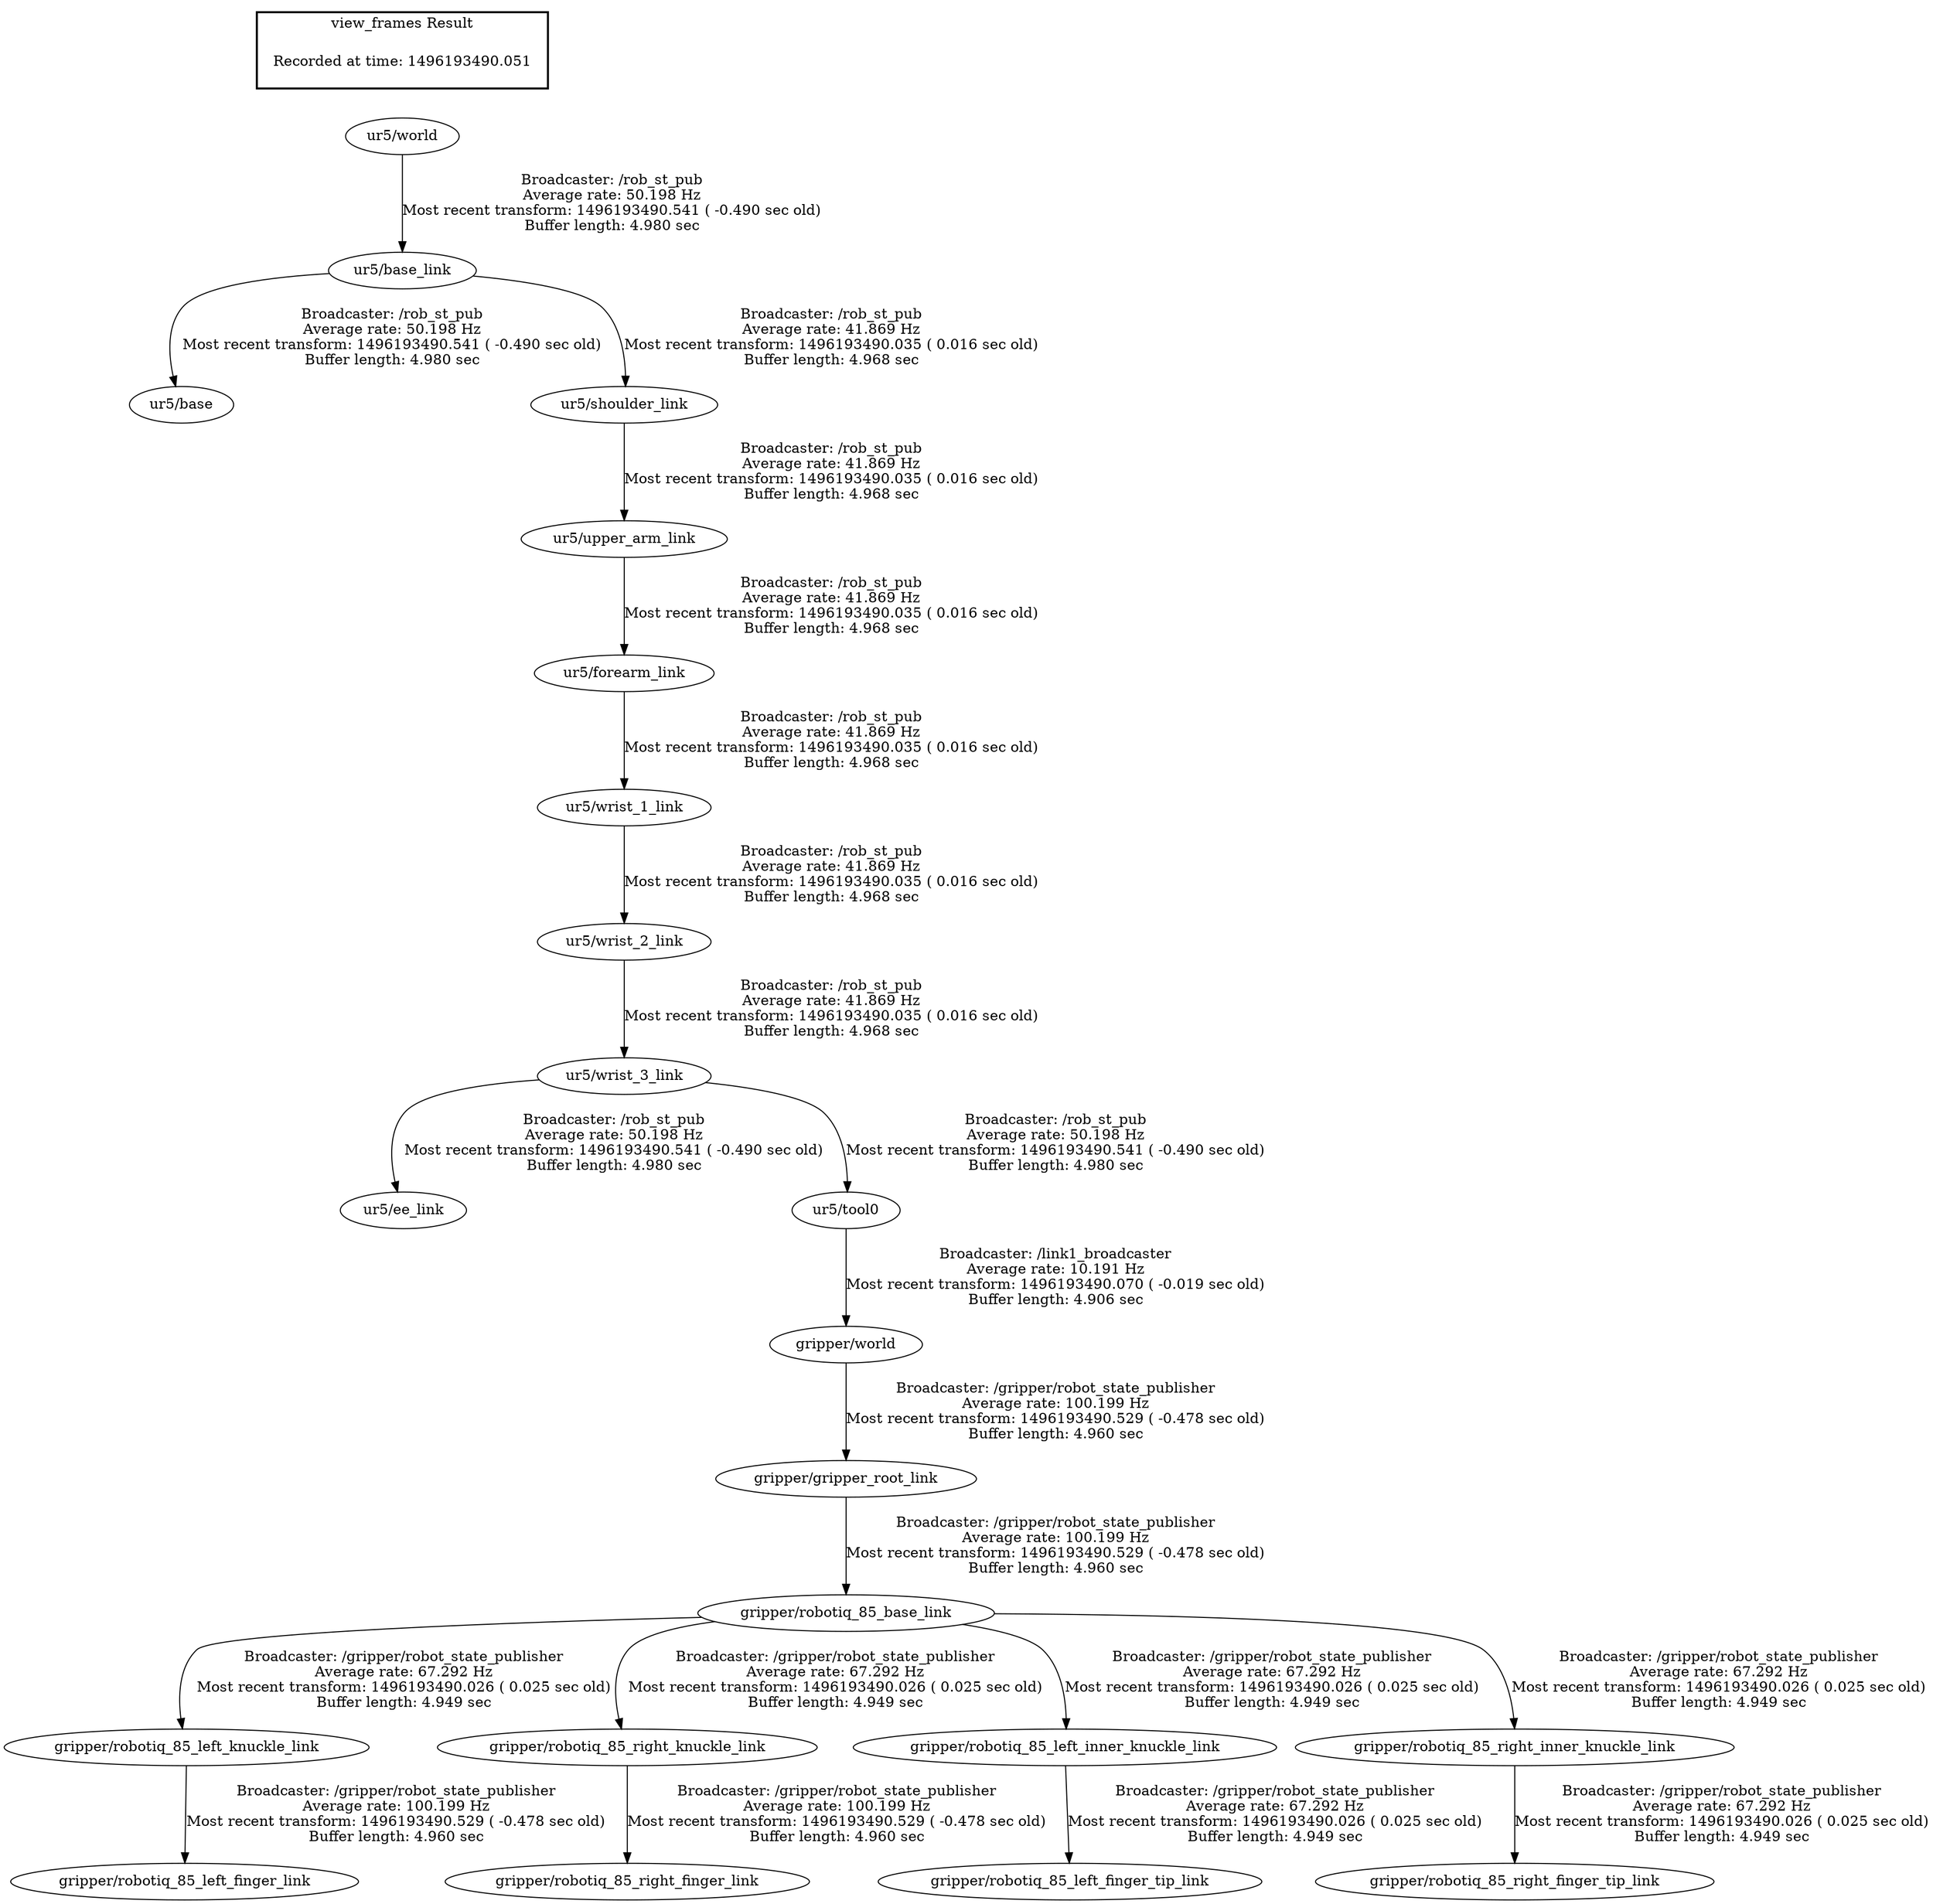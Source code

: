digraph G {
"ur5/base_link" -> "ur5/base"[label="Broadcaster: /rob_st_pub\nAverage rate: 50.198 Hz\nMost recent transform: 1496193490.541 ( -0.490 sec old)\nBuffer length: 4.980 sec\n"];
"ur5/world" -> "ur5/base_link"[label="Broadcaster: /rob_st_pub\nAverage rate: 50.198 Hz\nMost recent transform: 1496193490.541 ( -0.490 sec old)\nBuffer length: 4.980 sec\n"];
"ur5/wrist_3_link" -> "ur5/ee_link"[label="Broadcaster: /rob_st_pub\nAverage rate: 50.198 Hz\nMost recent transform: 1496193490.541 ( -0.490 sec old)\nBuffer length: 4.980 sec\n"];
"ur5/wrist_2_link" -> "ur5/wrist_3_link"[label="Broadcaster: /rob_st_pub\nAverage rate: 41.869 Hz\nMost recent transform: 1496193490.035 ( 0.016 sec old)\nBuffer length: 4.968 sec\n"];
"ur5/wrist_3_link" -> "ur5/tool0"[label="Broadcaster: /rob_st_pub\nAverage rate: 50.198 Hz\nMost recent transform: 1496193490.541 ( -0.490 sec old)\nBuffer length: 4.980 sec\n"];
"ur5/tool0" -> "gripper/world"[label="Broadcaster: /link1_broadcaster\nAverage rate: 10.191 Hz\nMost recent transform: 1496193490.070 ( -0.019 sec old)\nBuffer length: 4.906 sec\n"];
"ur5/upper_arm_link" -> "ur5/forearm_link"[label="Broadcaster: /rob_st_pub\nAverage rate: 41.869 Hz\nMost recent transform: 1496193490.035 ( 0.016 sec old)\nBuffer length: 4.968 sec\n"];
"ur5/shoulder_link" -> "ur5/upper_arm_link"[label="Broadcaster: /rob_st_pub\nAverage rate: 41.869 Hz\nMost recent transform: 1496193490.035 ( 0.016 sec old)\nBuffer length: 4.968 sec\n"];
"ur5/base_link" -> "ur5/shoulder_link"[label="Broadcaster: /rob_st_pub\nAverage rate: 41.869 Hz\nMost recent transform: 1496193490.035 ( 0.016 sec old)\nBuffer length: 4.968 sec\n"];
"ur5/forearm_link" -> "ur5/wrist_1_link"[label="Broadcaster: /rob_st_pub\nAverage rate: 41.869 Hz\nMost recent transform: 1496193490.035 ( 0.016 sec old)\nBuffer length: 4.968 sec\n"];
"ur5/wrist_1_link" -> "ur5/wrist_2_link"[label="Broadcaster: /rob_st_pub\nAverage rate: 41.869 Hz\nMost recent transform: 1496193490.035 ( 0.016 sec old)\nBuffer length: 4.968 sec\n"];
"gripper/gripper_root_link" -> "gripper/robotiq_85_base_link"[label="Broadcaster: /gripper/robot_state_publisher\nAverage rate: 100.199 Hz\nMost recent transform: 1496193490.529 ( -0.478 sec old)\nBuffer length: 4.960 sec\n"];
"gripper/world" -> "gripper/gripper_root_link"[label="Broadcaster: /gripper/robot_state_publisher\nAverage rate: 100.199 Hz\nMost recent transform: 1496193490.529 ( -0.478 sec old)\nBuffer length: 4.960 sec\n"];
"gripper/robotiq_85_left_knuckle_link" -> "gripper/robotiq_85_left_finger_link"[label="Broadcaster: /gripper/robot_state_publisher\nAverage rate: 100.199 Hz\nMost recent transform: 1496193490.529 ( -0.478 sec old)\nBuffer length: 4.960 sec\n"];
"gripper/robotiq_85_base_link" -> "gripper/robotiq_85_left_knuckle_link"[label="Broadcaster: /gripper/robot_state_publisher\nAverage rate: 67.292 Hz\nMost recent transform: 1496193490.026 ( 0.025 sec old)\nBuffer length: 4.949 sec\n"];
"gripper/robotiq_85_right_knuckle_link" -> "gripper/robotiq_85_right_finger_link"[label="Broadcaster: /gripper/robot_state_publisher\nAverage rate: 100.199 Hz\nMost recent transform: 1496193490.529 ( -0.478 sec old)\nBuffer length: 4.960 sec\n"];
"gripper/robotiq_85_base_link" -> "gripper/robotiq_85_right_knuckle_link"[label="Broadcaster: /gripper/robot_state_publisher\nAverage rate: 67.292 Hz\nMost recent transform: 1496193490.026 ( 0.025 sec old)\nBuffer length: 4.949 sec\n"];
"gripper/robotiq_85_left_inner_knuckle_link" -> "gripper/robotiq_85_left_finger_tip_link"[label="Broadcaster: /gripper/robot_state_publisher\nAverage rate: 67.292 Hz\nMost recent transform: 1496193490.026 ( 0.025 sec old)\nBuffer length: 4.949 sec\n"];
"gripper/robotiq_85_base_link" -> "gripper/robotiq_85_left_inner_knuckle_link"[label="Broadcaster: /gripper/robot_state_publisher\nAverage rate: 67.292 Hz\nMost recent transform: 1496193490.026 ( 0.025 sec old)\nBuffer length: 4.949 sec\n"];
"gripper/robotiq_85_right_inner_knuckle_link" -> "gripper/robotiq_85_right_finger_tip_link"[label="Broadcaster: /gripper/robot_state_publisher\nAverage rate: 67.292 Hz\nMost recent transform: 1496193490.026 ( 0.025 sec old)\nBuffer length: 4.949 sec\n"];
"gripper/robotiq_85_base_link" -> "gripper/robotiq_85_right_inner_knuckle_link"[label="Broadcaster: /gripper/robot_state_publisher\nAverage rate: 67.292 Hz\nMost recent transform: 1496193490.026 ( 0.025 sec old)\nBuffer length: 4.949 sec\n"];
edge [style=invis];
 subgraph cluster_legend { style=bold; color=black; label ="view_frames Result";
"Recorded at time: 1496193490.051"[ shape=plaintext ] ;
 }->"ur5/world";
}